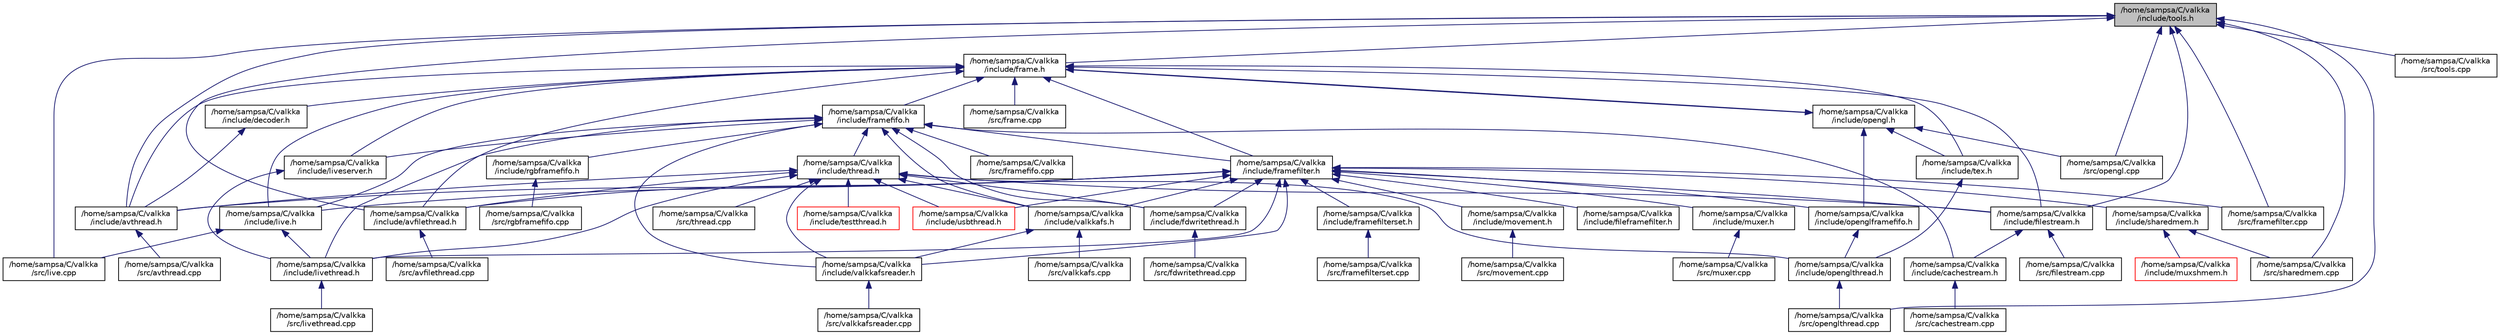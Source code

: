 digraph "/home/sampsa/C/valkka/include/tools.h"
{
  edge [fontname="Helvetica",fontsize="10",labelfontname="Helvetica",labelfontsize="10"];
  node [fontname="Helvetica",fontsize="10",shape=record];
  Node43 [label="/home/sampsa/C/valkka\l/include/tools.h",height=0.2,width=0.4,color="black", fillcolor="grey75", style="filled", fontcolor="black"];
  Node43 -> Node44 [dir="back",color="midnightblue",fontsize="10",style="solid",fontname="Helvetica"];
  Node44 [label="/home/sampsa/C/valkka\l/include/frame.h",height=0.2,width=0.4,color="black", fillcolor="white", style="filled",URL="$frame_8h.html",tooltip="Frame classes. "];
  Node44 -> Node45 [dir="back",color="midnightblue",fontsize="10",style="solid",fontname="Helvetica"];
  Node45 [label="/home/sampsa/C/valkka\l/include/avfilethread.h",height=0.2,width=0.4,color="black", fillcolor="white", style="filled",URL="$avfilethread_8h.html",tooltip="A Thread handling files and sending frames to fifo. "];
  Node45 -> Node46 [dir="back",color="midnightblue",fontsize="10",style="solid",fontname="Helvetica"];
  Node46 [label="/home/sampsa/C/valkka\l/src/avfilethread.cpp",height=0.2,width=0.4,color="black", fillcolor="white", style="filled",URL="$avfilethread_8cpp.html",tooltip="A thread sending frames from files. "];
  Node44 -> Node47 [dir="back",color="midnightblue",fontsize="10",style="solid",fontname="Helvetica"];
  Node47 [label="/home/sampsa/C/valkka\l/include/opengl.h",height=0.2,width=0.4,color="black", fillcolor="white", style="filled",URL="$opengl_8h.html",tooltip="OpenGL calls for reserving PBOs and TEXtures, plus some auxiliary routines. "];
  Node47 -> Node44 [dir="back",color="midnightblue",fontsize="10",style="solid",fontname="Helvetica"];
  Node47 -> Node48 [dir="back",color="midnightblue",fontsize="10",style="solid",fontname="Helvetica"];
  Node48 [label="/home/sampsa/C/valkka\l/include/openglframefifo.h",height=0.2,width=0.4,color="black", fillcolor="white", style="filled",URL="$openglframefifo_8h_source.html"];
  Node48 -> Node49 [dir="back",color="midnightblue",fontsize="10",style="solid",fontname="Helvetica"];
  Node49 [label="/home/sampsa/C/valkka\l/include/openglthread.h",height=0.2,width=0.4,color="black", fillcolor="white", style="filled",URL="$openglthread_8h.html",tooltip="FrameFifo for OpenGLThread: stack of YUV frames and uploading to GPU. "];
  Node49 -> Node50 [dir="back",color="midnightblue",fontsize="10",style="solid",fontname="Helvetica"];
  Node50 [label="/home/sampsa/C/valkka\l/src/openglthread.cpp",height=0.2,width=0.4,color="black", fillcolor="white", style="filled",URL="$openglthread_8cpp.html",tooltip="FrameFifo for OpenGLThread: stack of YUV frames and uploading to GPU. "];
  Node47 -> Node51 [dir="back",color="midnightblue",fontsize="10",style="solid",fontname="Helvetica"];
  Node51 [label="/home/sampsa/C/valkka\l/include/tex.h",height=0.2,width=0.4,color="black", fillcolor="white", style="filled",URL="$tex_8h.html",tooltip="Handling OpenGL textures. "];
  Node51 -> Node49 [dir="back",color="midnightblue",fontsize="10",style="solid",fontname="Helvetica"];
  Node47 -> Node52 [dir="back",color="midnightblue",fontsize="10",style="solid",fontname="Helvetica"];
  Node52 [label="/home/sampsa/C/valkka\l/src/opengl.cpp",height=0.2,width=0.4,color="black", fillcolor="white", style="filled",URL="$opengl_8cpp.html",tooltip="X11, GLX, OpenGL calls for initialization and texture dumping, plus some auxiliary routines..."];
  Node44 -> Node53 [dir="back",color="midnightblue",fontsize="10",style="solid",fontname="Helvetica"];
  Node53 [label="/home/sampsa/C/valkka\l/include/framefifo.h",height=0.2,width=0.4,color="black", fillcolor="white", style="filled",URL="$framefifo_8h.html",tooltip="Thread safe system of fifo and a stack. "];
  Node53 -> Node54 [dir="back",color="midnightblue",fontsize="10",style="solid",fontname="Helvetica"];
  Node54 [label="/home/sampsa/C/valkka\l/include/thread.h",height=0.2,width=0.4,color="black", fillcolor="white", style="filled",URL="$thread_8h.html",tooltip="Base class for multithreading. "];
  Node54 -> Node45 [dir="back",color="midnightblue",fontsize="10",style="solid",fontname="Helvetica"];
  Node54 -> Node55 [dir="back",color="midnightblue",fontsize="10",style="solid",fontname="Helvetica"];
  Node55 [label="/home/sampsa/C/valkka\l/include/avthread.h",height=0.2,width=0.4,color="black", fillcolor="white", style="filled",URL="$avthread_8h.html",tooltip="FFmpeg decoding thread. "];
  Node55 -> Node56 [dir="back",color="midnightblue",fontsize="10",style="solid",fontname="Helvetica"];
  Node56 [label="/home/sampsa/C/valkka\l/src/avthread.cpp",height=0.2,width=0.4,color="black", fillcolor="white", style="filled",URL="$avthread_8cpp.html",tooltip="FFmpeg decoding thread. "];
  Node54 -> Node57 [dir="back",color="midnightblue",fontsize="10",style="solid",fontname="Helvetica"];
  Node57 [label="/home/sampsa/C/valkka\l/include/filestream.h",height=0.2,width=0.4,color="black", fillcolor="white", style="filled",URL="$filestream_8h.html"];
  Node57 -> Node58 [dir="back",color="midnightblue",fontsize="10",style="solid",fontname="Helvetica"];
  Node58 [label="/home/sampsa/C/valkka\l/include/cachestream.h",height=0.2,width=0.4,color="black", fillcolor="white", style="filled",URL="$cachestream_8h.html"];
  Node58 -> Node59 [dir="back",color="midnightblue",fontsize="10",style="solid",fontname="Helvetica"];
  Node59 [label="/home/sampsa/C/valkka\l/src/cachestream.cpp",height=0.2,width=0.4,color="black", fillcolor="white", style="filled",URL="$cachestream_8cpp.html"];
  Node57 -> Node60 [dir="back",color="midnightblue",fontsize="10",style="solid",fontname="Helvetica"];
  Node60 [label="/home/sampsa/C/valkka\l/src/filestream.cpp",height=0.2,width=0.4,color="black", fillcolor="white", style="filled",URL="$filestream_8cpp.html"];
  Node54 -> Node61 [dir="back",color="midnightblue",fontsize="10",style="solid",fontname="Helvetica"];
  Node61 [label="/home/sampsa/C/valkka\l/include/fdwritethread.h",height=0.2,width=0.4,color="black", fillcolor="white", style="filled",URL="$fdwritethread_8h_source.html"];
  Node61 -> Node62 [dir="back",color="midnightblue",fontsize="10",style="solid",fontname="Helvetica"];
  Node62 [label="/home/sampsa/C/valkka\l/src/fdwritethread.cpp",height=0.2,width=0.4,color="black", fillcolor="white", style="filled",URL="$fdwritethread_8cpp.html"];
  Node54 -> Node63 [dir="back",color="midnightblue",fontsize="10",style="solid",fontname="Helvetica"];
  Node63 [label="/home/sampsa/C/valkka\l/include/livethread.h",height=0.2,width=0.4,color="black", fillcolor="white", style="filled",URL="$livethread_8h.html",tooltip="A live555 thread. "];
  Node63 -> Node64 [dir="back",color="midnightblue",fontsize="10",style="solid",fontname="Helvetica"];
  Node64 [label="/home/sampsa/C/valkka\l/src/livethread.cpp",height=0.2,width=0.4,color="black", fillcolor="white", style="filled",URL="$livethread_8cpp.html",tooltip="A live555 thread. "];
  Node54 -> Node49 [dir="back",color="midnightblue",fontsize="10",style="solid",fontname="Helvetica"];
  Node54 -> Node65 [dir="back",color="midnightblue",fontsize="10",style="solid",fontname="Helvetica"];
  Node65 [label="/home/sampsa/C/valkka\l/include/testthread.h",height=0.2,width=0.4,color="red", fillcolor="white", style="filled",URL="$testthread_8h.html"];
  Node54 -> Node67 [dir="back",color="midnightblue",fontsize="10",style="solid",fontname="Helvetica"];
  Node67 [label="/home/sampsa/C/valkka\l/include/usbthread.h",height=0.2,width=0.4,color="red", fillcolor="white", style="filled",URL="$usbthread_8h.html",tooltip="USB Camera control and streaming. "];
  Node54 -> Node69 [dir="back",color="midnightblue",fontsize="10",style="solid",fontname="Helvetica"];
  Node69 [label="/home/sampsa/C/valkka\l/include/valkkafs.h",height=0.2,width=0.4,color="black", fillcolor="white", style="filled",URL="$valkkafs_8h.html"];
  Node69 -> Node70 [dir="back",color="midnightblue",fontsize="10",style="solid",fontname="Helvetica"];
  Node70 [label="/home/sampsa/C/valkka\l/include/valkkafsreader.h",height=0.2,width=0.4,color="black", fillcolor="white", style="filled",URL="$valkkafsreader_8h.html"];
  Node70 -> Node71 [dir="back",color="midnightblue",fontsize="10",style="solid",fontname="Helvetica"];
  Node71 [label="/home/sampsa/C/valkka\l/src/valkkafsreader.cpp",height=0.2,width=0.4,color="black", fillcolor="white", style="filled",URL="$valkkafsreader_8cpp.html"];
  Node69 -> Node72 [dir="back",color="midnightblue",fontsize="10",style="solid",fontname="Helvetica"];
  Node72 [label="/home/sampsa/C/valkka\l/src/valkkafs.cpp",height=0.2,width=0.4,color="black", fillcolor="white", style="filled",URL="$valkkafs_8cpp.html",tooltip="A simple block file system for streaming media. "];
  Node54 -> Node70 [dir="back",color="midnightblue",fontsize="10",style="solid",fontname="Helvetica"];
  Node54 -> Node73 [dir="back",color="midnightblue",fontsize="10",style="solid",fontname="Helvetica"];
  Node73 [label="/home/sampsa/C/valkka\l/src/thread.cpp",height=0.2,width=0.4,color="black", fillcolor="white", style="filled",URL="$thread_8cpp.html",tooltip="A class for multithreading, similar to Python&#39;s standard library \"threading.Thread\". "];
  Node53 -> Node74 [dir="back",color="midnightblue",fontsize="10",style="solid",fontname="Helvetica"];
  Node74 [label="/home/sampsa/C/valkka\l/include/framefilter.h",height=0.2,width=0.4,color="black", fillcolor="white", style="filled",URL="$framefilter_8h.html",tooltip="Definition of FrameFilter and derived classes for various purposes. "];
  Node74 -> Node45 [dir="back",color="midnightblue",fontsize="10",style="solid",fontname="Helvetica"];
  Node74 -> Node55 [dir="back",color="midnightblue",fontsize="10",style="solid",fontname="Helvetica"];
  Node74 -> Node57 [dir="back",color="midnightblue",fontsize="10",style="solid",fontname="Helvetica"];
  Node74 -> Node61 [dir="back",color="midnightblue",fontsize="10",style="solid",fontname="Helvetica"];
  Node74 -> Node75 [dir="back",color="midnightblue",fontsize="10",style="solid",fontname="Helvetica"];
  Node75 [label="/home/sampsa/C/valkka\l/include/fileframefilter.h",height=0.2,width=0.4,color="black", fillcolor="white", style="filled",URL="$fileframefilter_8h_source.html"];
  Node74 -> Node76 [dir="back",color="midnightblue",fontsize="10",style="solid",fontname="Helvetica"];
  Node76 [label="/home/sampsa/C/valkka\l/include/framefilterset.h",height=0.2,width=0.4,color="black", fillcolor="white", style="filled",URL="$framefilterset_8h.html",tooltip="Classes using several framefilters. "];
  Node76 -> Node77 [dir="back",color="midnightblue",fontsize="10",style="solid",fontname="Helvetica"];
  Node77 [label="/home/sampsa/C/valkka\l/src/framefilterset.cpp",height=0.2,width=0.4,color="black", fillcolor="white", style="filled",URL="$framefilterset_8cpp.html",tooltip="Classes using several framefilters. "];
  Node74 -> Node78 [dir="back",color="midnightblue",fontsize="10",style="solid",fontname="Helvetica"];
  Node78 [label="/home/sampsa/C/valkka\l/include/live.h",height=0.2,width=0.4,color="black", fillcolor="white", style="filled",URL="$live_8h.html",tooltip="Interface to live555. "];
  Node78 -> Node63 [dir="back",color="midnightblue",fontsize="10",style="solid",fontname="Helvetica"];
  Node78 -> Node79 [dir="back",color="midnightblue",fontsize="10",style="solid",fontname="Helvetica"];
  Node79 [label="/home/sampsa/C/valkka\l/src/live.cpp",height=0.2,width=0.4,color="black", fillcolor="white", style="filled",URL="$live_8cpp.html",tooltip="Interface to live555. "];
  Node74 -> Node63 [dir="back",color="midnightblue",fontsize="10",style="solid",fontname="Helvetica"];
  Node74 -> Node80 [dir="back",color="midnightblue",fontsize="10",style="solid",fontname="Helvetica"];
  Node80 [label="/home/sampsa/C/valkka\l/include/movement.h",height=0.2,width=0.4,color="black", fillcolor="white", style="filled",URL="$movement_8h.html",tooltip="Framefilter implementing a movement detector. "];
  Node80 -> Node81 [dir="back",color="midnightblue",fontsize="10",style="solid",fontname="Helvetica"];
  Node81 [label="/home/sampsa/C/valkka\l/src/movement.cpp",height=0.2,width=0.4,color="black", fillcolor="white", style="filled",URL="$movement_8cpp.html"];
  Node74 -> Node82 [dir="back",color="midnightblue",fontsize="10",style="solid",fontname="Helvetica"];
  Node82 [label="/home/sampsa/C/valkka\l/include/muxer.h",height=0.2,width=0.4,color="black", fillcolor="white", style="filled",URL="$muxer_8h.html",tooltip="FFmpeg muxers, implemented as Valkka framefilters. "];
  Node82 -> Node83 [dir="back",color="midnightblue",fontsize="10",style="solid",fontname="Helvetica"];
  Node83 [label="/home/sampsa/C/valkka\l/src/muxer.cpp",height=0.2,width=0.4,color="black", fillcolor="white", style="filled",URL="$muxer_8cpp.html"];
  Node74 -> Node84 [dir="back",color="midnightblue",fontsize="10",style="solid",fontname="Helvetica"];
  Node84 [label="/home/sampsa/C/valkka\l/include/sharedmem.h",height=0.2,width=0.4,color="black", fillcolor="white", style="filled",URL="$sharedmem_8h.html",tooltip="Posix shared memory segment server/client management, shared memory ring buffer synchronized using po..."];
  Node84 -> Node85 [dir="back",color="midnightblue",fontsize="10",style="solid",fontname="Helvetica"];
  Node85 [label="/home/sampsa/C/valkka\l/include/muxshmem.h",height=0.2,width=0.4,color="red", fillcolor="white", style="filled",URL="$muxshmem_8h.html"];
  Node84 -> Node87 [dir="back",color="midnightblue",fontsize="10",style="solid",fontname="Helvetica"];
  Node87 [label="/home/sampsa/C/valkka\l/src/sharedmem.cpp",height=0.2,width=0.4,color="black", fillcolor="white", style="filled",URL="$sharedmem_8cpp.html",tooltip="Posix shared memory segment server/client management, shared memory ring buffer synchronized using po..."];
  Node74 -> Node48 [dir="back",color="midnightblue",fontsize="10",style="solid",fontname="Helvetica"];
  Node74 -> Node67 [dir="back",color="midnightblue",fontsize="10",style="solid",fontname="Helvetica"];
  Node74 -> Node69 [dir="back",color="midnightblue",fontsize="10",style="solid",fontname="Helvetica"];
  Node74 -> Node70 [dir="back",color="midnightblue",fontsize="10",style="solid",fontname="Helvetica"];
  Node74 -> Node88 [dir="back",color="midnightblue",fontsize="10",style="solid",fontname="Helvetica"];
  Node88 [label="/home/sampsa/C/valkka\l/src/framefilter.cpp",height=0.2,width=0.4,color="black", fillcolor="white", style="filled",URL="$framefilter_8cpp.html"];
  Node53 -> Node58 [dir="back",color="midnightblue",fontsize="10",style="solid",fontname="Helvetica"];
  Node53 -> Node61 [dir="back",color="midnightblue",fontsize="10",style="solid",fontname="Helvetica"];
  Node53 -> Node78 [dir="back",color="midnightblue",fontsize="10",style="solid",fontname="Helvetica"];
  Node53 -> Node89 [dir="back",color="midnightblue",fontsize="10",style="solid",fontname="Helvetica"];
  Node89 [label="/home/sampsa/C/valkka\l/include/liveserver.h",height=0.2,width=0.4,color="black", fillcolor="white", style="filled",URL="$liveserver_8h.html",tooltip="Live555 interface for server side: streaming to udp sockets directly or by using an on-demand rtsp se..."];
  Node89 -> Node63 [dir="back",color="midnightblue",fontsize="10",style="solid",fontname="Helvetica"];
  Node53 -> Node63 [dir="back",color="midnightblue",fontsize="10",style="solid",fontname="Helvetica"];
  Node53 -> Node90 [dir="back",color="midnightblue",fontsize="10",style="solid",fontname="Helvetica"];
  Node90 [label="/home/sampsa/C/valkka\l/include/rgbframefifo.h",height=0.2,width=0.4,color="black", fillcolor="white", style="filled",URL="$rgbframefifo_8h.html"];
  Node90 -> Node91 [dir="back",color="midnightblue",fontsize="10",style="solid",fontname="Helvetica"];
  Node91 [label="/home/sampsa/C/valkka\l/src/rgbframefifo.cpp",height=0.2,width=0.4,color="black", fillcolor="white", style="filled",URL="$rgbframefifo_8cpp.html"];
  Node53 -> Node69 [dir="back",color="midnightblue",fontsize="10",style="solid",fontname="Helvetica"];
  Node53 -> Node70 [dir="back",color="midnightblue",fontsize="10",style="solid",fontname="Helvetica"];
  Node53 -> Node92 [dir="back",color="midnightblue",fontsize="10",style="solid",fontname="Helvetica"];
  Node92 [label="/home/sampsa/C/valkka\l/src/framefifo.cpp",height=0.2,width=0.4,color="black", fillcolor="white", style="filled",URL="$framefifo_8cpp.html"];
  Node44 -> Node74 [dir="back",color="midnightblue",fontsize="10",style="solid",fontname="Helvetica"];
  Node44 -> Node55 [dir="back",color="midnightblue",fontsize="10",style="solid",fontname="Helvetica"];
  Node44 -> Node93 [dir="back",color="midnightblue",fontsize="10",style="solid",fontname="Helvetica"];
  Node93 [label="/home/sampsa/C/valkka\l/include/decoder.h",height=0.2,width=0.4,color="black", fillcolor="white", style="filled",URL="$decoder_8h.html",tooltip="FFmpeg decoders. "];
  Node93 -> Node55 [dir="back",color="midnightblue",fontsize="10",style="solid",fontname="Helvetica"];
  Node44 -> Node57 [dir="back",color="midnightblue",fontsize="10",style="solid",fontname="Helvetica"];
  Node44 -> Node78 [dir="back",color="midnightblue",fontsize="10",style="solid",fontname="Helvetica"];
  Node44 -> Node89 [dir="back",color="midnightblue",fontsize="10",style="solid",fontname="Helvetica"];
  Node44 -> Node51 [dir="back",color="midnightblue",fontsize="10",style="solid",fontname="Helvetica"];
  Node44 -> Node94 [dir="back",color="midnightblue",fontsize="10",style="solid",fontname="Helvetica"];
  Node94 [label="/home/sampsa/C/valkka\l/src/frame.cpp",height=0.2,width=0.4,color="black", fillcolor="white", style="filled",URL="$frame_8cpp.html"];
  Node43 -> Node45 [dir="back",color="midnightblue",fontsize="10",style="solid",fontname="Helvetica"];
  Node43 -> Node55 [dir="back",color="midnightblue",fontsize="10",style="solid",fontname="Helvetica"];
  Node43 -> Node57 [dir="back",color="midnightblue",fontsize="10",style="solid",fontname="Helvetica"];
  Node43 -> Node88 [dir="back",color="midnightblue",fontsize="10",style="solid",fontname="Helvetica"];
  Node43 -> Node79 [dir="back",color="midnightblue",fontsize="10",style="solid",fontname="Helvetica"];
  Node43 -> Node52 [dir="back",color="midnightblue",fontsize="10",style="solid",fontname="Helvetica"];
  Node43 -> Node50 [dir="back",color="midnightblue",fontsize="10",style="solid",fontname="Helvetica"];
  Node43 -> Node87 [dir="back",color="midnightblue",fontsize="10",style="solid",fontname="Helvetica"];
  Node43 -> Node95 [dir="back",color="midnightblue",fontsize="10",style="solid",fontname="Helvetica"];
  Node95 [label="/home/sampsa/C/valkka\l/src/tools.cpp",height=0.2,width=0.4,color="black", fillcolor="white", style="filled",URL="$tools_8cpp.html",tooltip="Auxiliary routines. "];
}
